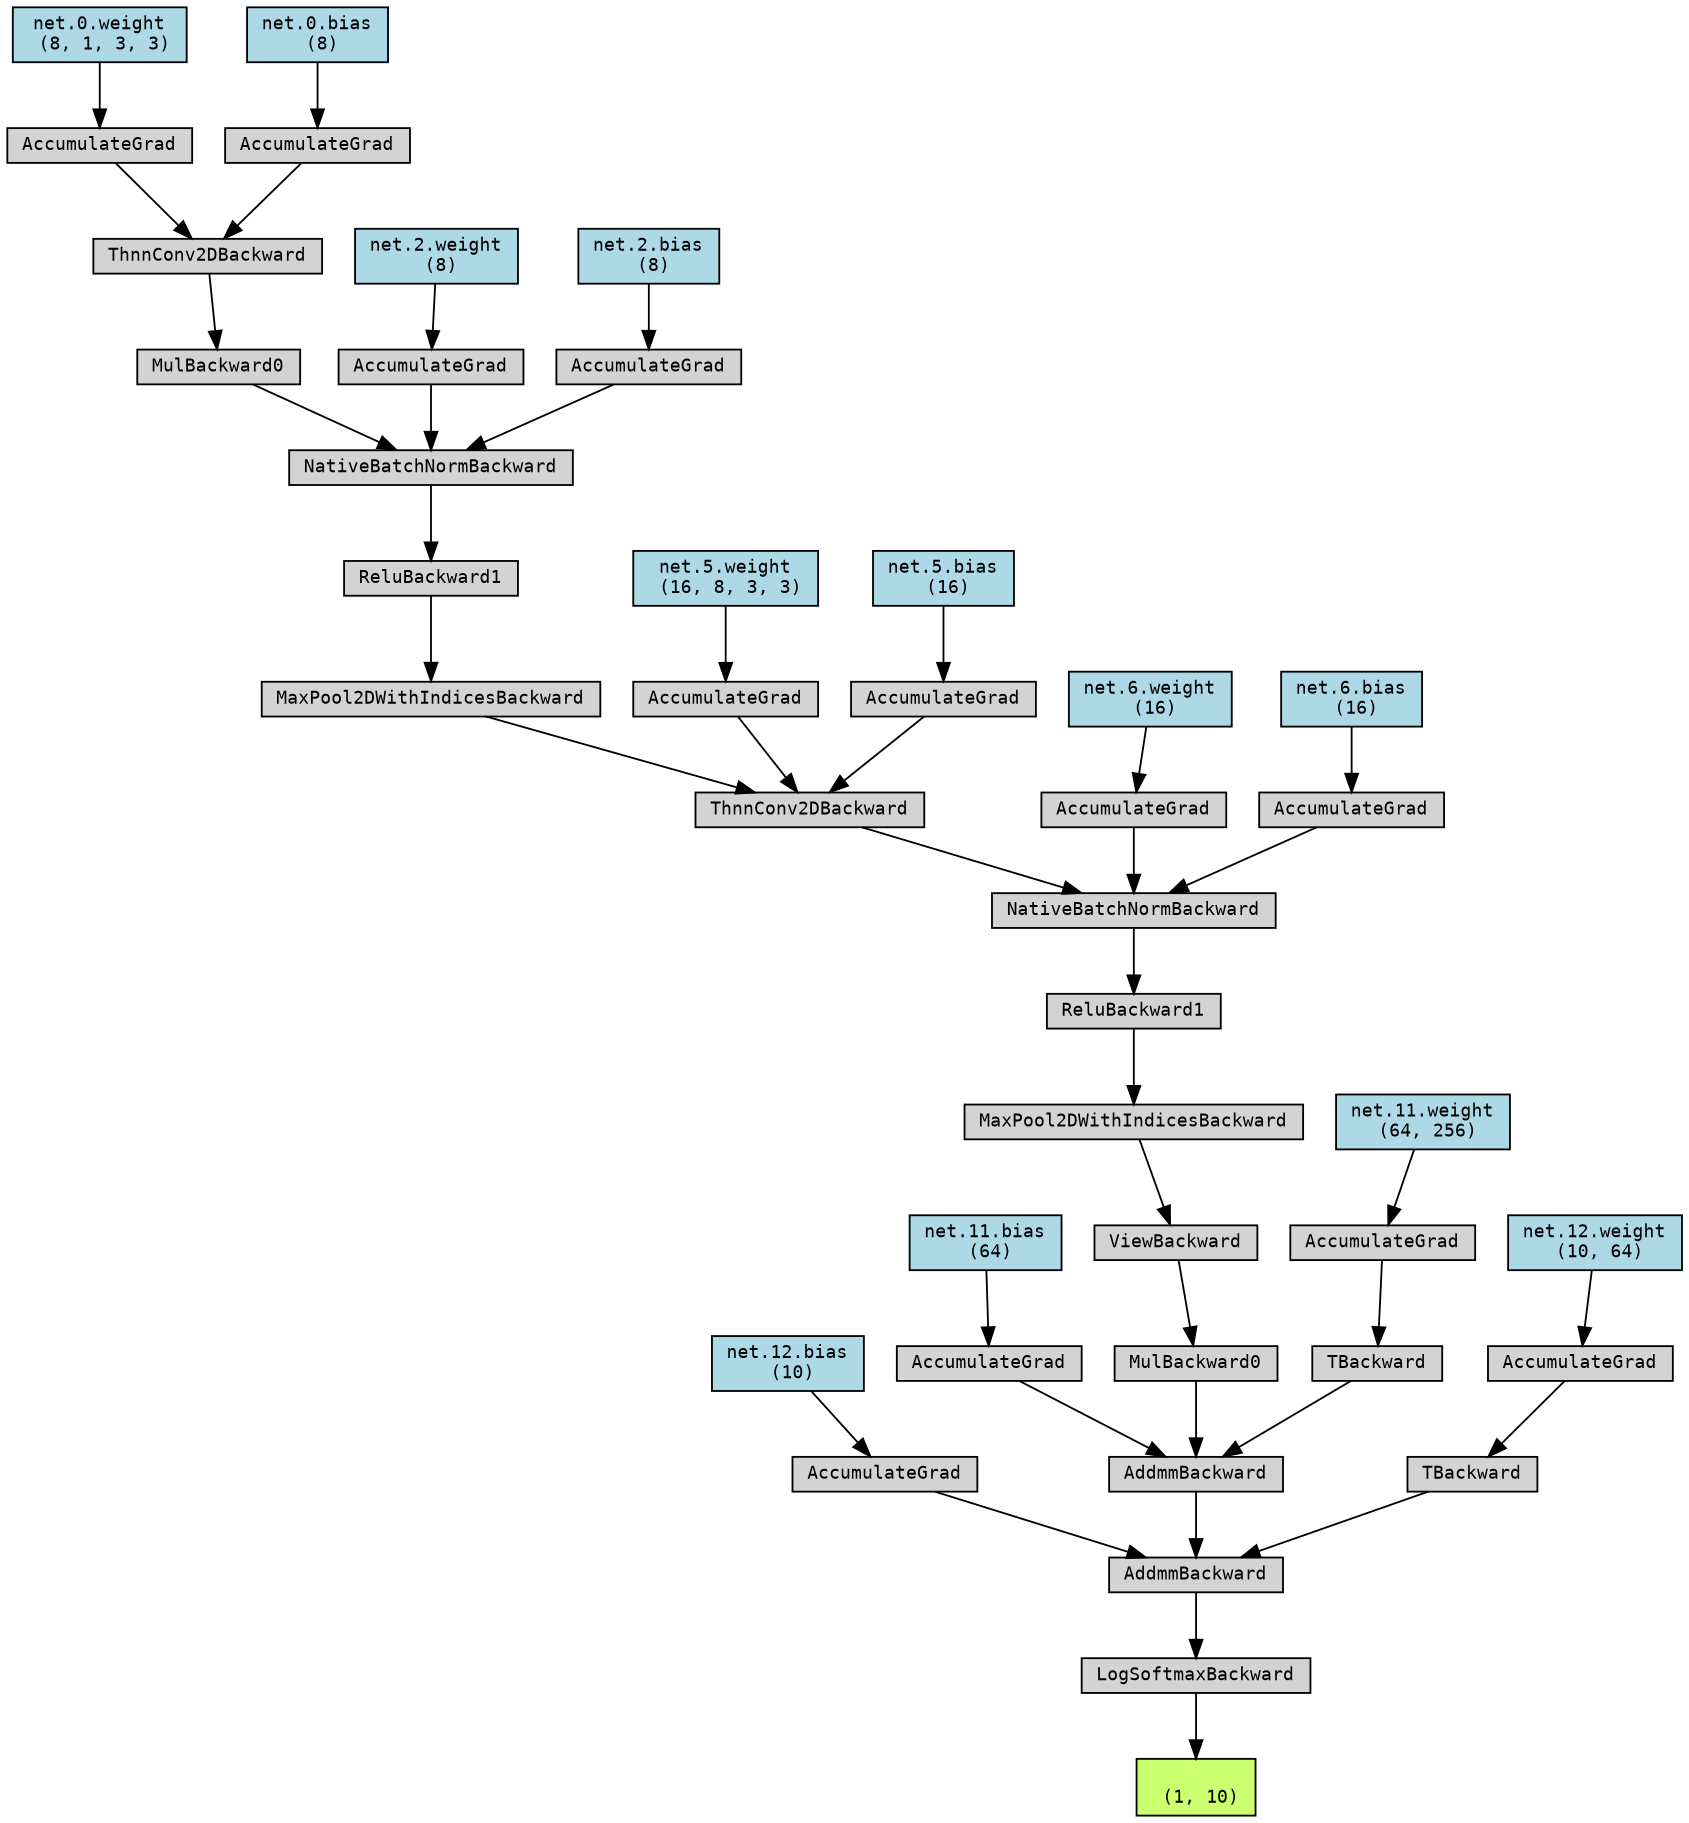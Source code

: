 digraph {
	graph [size="12.15,12.15"]
	node [align=left fontname=monospace fontsize=10 height=0.2 ranksep=0.1 shape=box style=filled]
	2493234095232 [label="
 (1, 10)" fillcolor=darkolivegreen1]
	2493234056888 [label=LogSoftmaxBackward]
	2493234056944 -> 2493234056888
	2493234056944 [label=AddmmBackward]
	2493234055936 -> 2493234056944
	2493234096024 [label="net.12.bias
 (10)" fillcolor=lightblue]
	2493234096024 -> 2493234055936
	2493234055936 [label=AccumulateGrad]
	2493234057000 -> 2493234056944
	2493234057000 [label=AddmmBackward]
	2493234057168 -> 2493234057000
	2493234095736 [label="net.11.bias
 (64)" fillcolor=lightblue]
	2493234095736 -> 2493234057168
	2493234057168 [label=AccumulateGrad]
	2493234188360 -> 2493234057000
	2493234188360 [label=MulBackward0]
	2493234188528 -> 2493234188360
	2493234188528 [label=ViewBackward]
	2493234188640 -> 2493234188528
	2493234188640 [label=MaxPool2DWithIndicesBackward]
	2493234188752 -> 2493234188640
	2493234188752 [label=ReluBackward1]
	2493234188864 -> 2493234188752
	2493234188864 [label=NativeBatchNormBackward]
	2493234188976 -> 2493234188864
	2493234188976 [label=ThnnConv2DBackward]
	2493234189200 -> 2493234188976
	2493234189200 [label=MaxPool2DWithIndicesBackward]
	2493234189424 -> 2493234189200
	2493234189424 [label=ReluBackward1]
	2493234189536 -> 2493234189424
	2493234189536 [label=NativeBatchNormBackward]
	2493234189648 -> 2493234189536
	2493234189648 [label=MulBackward0]
	2493234189872 -> 2493234189648
	2493234189872 [label=ThnnConv2DBackward]
	2493234189984 -> 2493234189872
	2491960524304 [label="net.0.weight
 (8, 1, 3, 3)" fillcolor=lightblue]
	2491960524304 -> 2493234189984
	2493234189984 [label=AccumulateGrad]
	2493234190040 -> 2493234189872
	2491960522864 [label="net.0.bias
 (8)" fillcolor=lightblue]
	2491960522864 -> 2493234190040
	2493234190040 [label=AccumulateGrad]
	2493234189704 -> 2493234189536
	2491960523152 [label="net.2.weight
 (8)" fillcolor=lightblue]
	2491960523152 -> 2493234189704
	2493234189704 [label=AccumulateGrad]
	2493234189760 -> 2493234189536
	2491960523512 [label="net.2.bias
 (8)" fillcolor=lightblue]
	2491960523512 -> 2493234189760
	2493234189760 [label=AccumulateGrad]
	2493234189256 -> 2493234188976
	2493234094728 [label="net.5.weight
 (16, 8, 3, 3)" fillcolor=lightblue]
	2493234094728 -> 2493234189256
	2493234189256 [label=AccumulateGrad]
	2493234189312 -> 2493234188976
	2493234094800 [label="net.5.bias
 (16)" fillcolor=lightblue]
	2493234094800 -> 2493234189312
	2493234189312 [label=AccumulateGrad]
	2493234189032 -> 2493234188864
	2493234094944 [label="net.6.weight
 (16)" fillcolor=lightblue]
	2493234094944 -> 2493234189032
	2493234189032 [label=AccumulateGrad]
	2493234189088 -> 2493234188864
	2493234095088 [label="net.6.bias
 (16)" fillcolor=lightblue]
	2493234095088 -> 2493234189088
	2493234189088 [label=AccumulateGrad]
	2493234188416 -> 2493234057000
	2493234188416 [label=TBackward]
	2493234188584 -> 2493234188416
	2493234095664 [label="net.11.weight
 (64, 256)" fillcolor=lightblue]
	2493234095664 -> 2493234188584
	2493234188584 [label=AccumulateGrad]
	2493234057056 -> 2493234056944
	2493234057056 [label=TBackward]
	2493234188472 -> 2493234057056
	2493234095952 [label="net.12.weight
 (10, 64)" fillcolor=lightblue]
	2493234095952 -> 2493234188472
	2493234188472 [label=AccumulateGrad]
	2493234056888 -> 2493234095232
}
